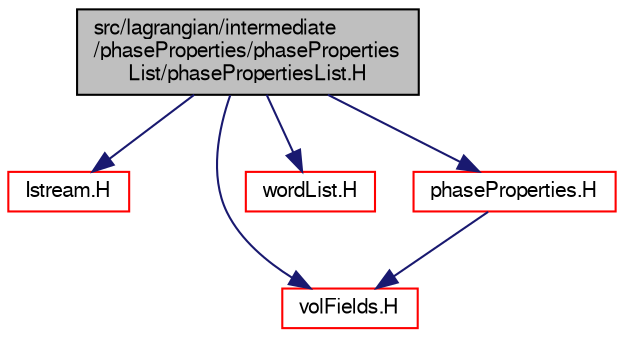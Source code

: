 digraph "src/lagrangian/intermediate/phaseProperties/phasePropertiesList/phasePropertiesList.H"
{
  bgcolor="transparent";
  edge [fontname="FreeSans",fontsize="10",labelfontname="FreeSans",labelfontsize="10"];
  node [fontname="FreeSans",fontsize="10",shape=record];
  Node0 [label="src/lagrangian/intermediate\l/phaseProperties/phaseProperties\lList/phasePropertiesList.H",height=0.2,width=0.4,color="black", fillcolor="grey75", style="filled", fontcolor="black"];
  Node0 -> Node1 [color="midnightblue",fontsize="10",style="solid",fontname="FreeSans"];
  Node1 [label="Istream.H",height=0.2,width=0.4,color="red",URL="$a09092.html"];
  Node0 -> Node55 [color="midnightblue",fontsize="10",style="solid",fontname="FreeSans"];
  Node55 [label="volFields.H",height=0.2,width=0.4,color="red",URL="$a02750.html"];
  Node0 -> Node75 [color="midnightblue",fontsize="10",style="solid",fontname="FreeSans"];
  Node75 [label="wordList.H",height=0.2,width=0.4,color="red",URL="$a12623.html"];
  Node0 -> Node300 [color="midnightblue",fontsize="10",style="solid",fontname="FreeSans"];
  Node300 [label="phaseProperties.H",height=0.2,width=0.4,color="red",URL="$a05513.html"];
  Node300 -> Node55 [color="midnightblue",fontsize="10",style="solid",fontname="FreeSans"];
}
